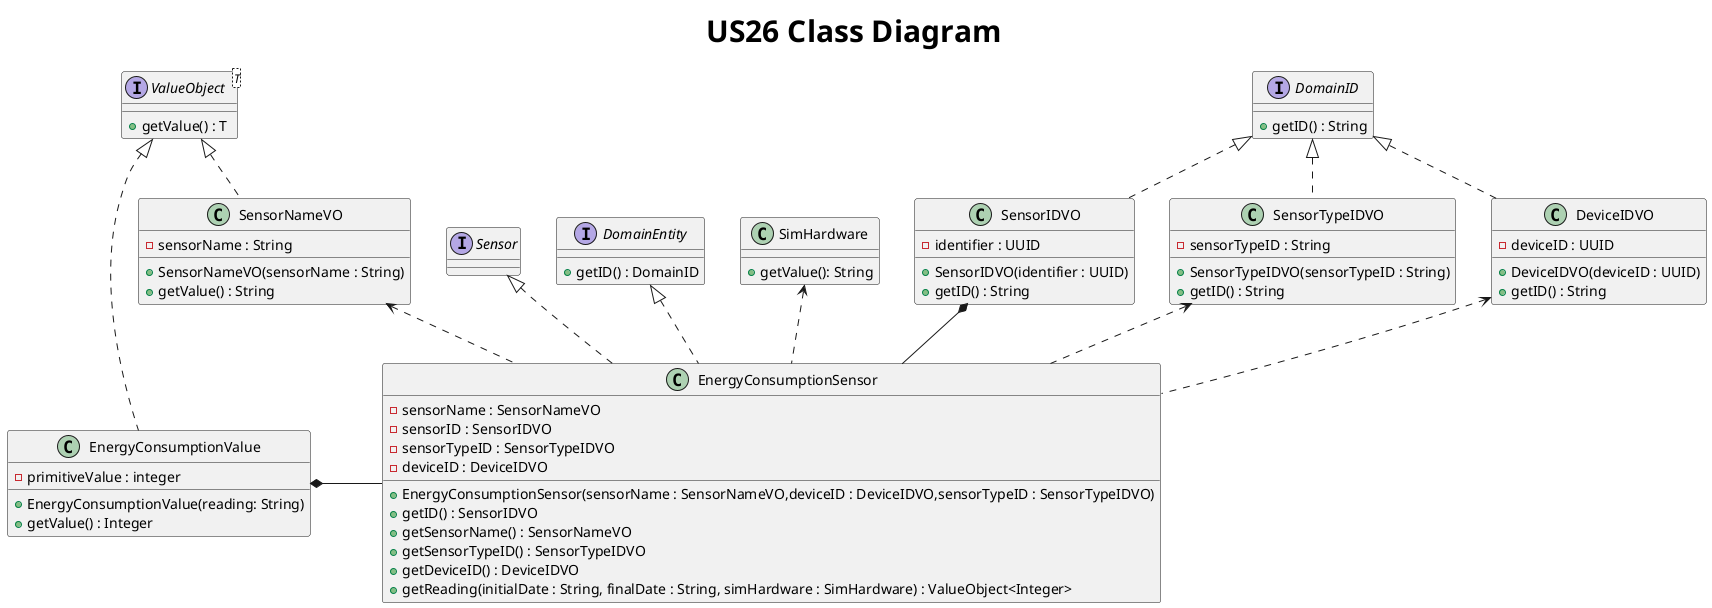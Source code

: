 @startuml
title <size: 30> US26 Class Diagram

interface Sensor {

}

interface DomainEntity{
    + getID() : DomainID
}

interface DomainID{
    + getID() : String
}

interface ValueObject<T> {
    + getValue() : T
}

class EnergyConsumptionSensor{
    - sensorName : SensorNameVO
    - sensorID : SensorIDVO
    - sensorTypeID : SensorTypeIDVO
    - deviceID : DeviceIDVO

    + EnergyConsumptionSensor(sensorName : SensorNameVO,deviceID : DeviceIDVO,sensorTypeID : SensorTypeIDVO)
    + getID() : SensorIDVO
    + getSensorName() : SensorNameVO
    + getSensorTypeID() : SensorTypeIDVO
    + getDeviceID() : DeviceIDVO
    + getReading(initialDate : String, finalDate : String, simHardware : SimHardware) : ValueObject<Integer>
}

class EnergyConsumptionValue{
    - primitiveValue : integer

    + EnergyConsumptionValue(reading: String)
    + getValue() : Integer
}

class SimHardware{
    + getValue(): String
}

class SensorNameVO{
    - sensorName : String
    + SensorNameVO(sensorName : String)
    + getValue() : String
}

class SensorIDVO{
    - identifier : UUID
    + SensorIDVO(identifier : UUID)
    + getID() : String
}


class SensorTypeIDVO{
    - sensorTypeID : String
    + SensorTypeIDVO(sensorTypeID : String)
    + getID() : String
}

class DeviceIDVO{
    - deviceID : UUID
    + DeviceIDVO(deviceID : UUID)
    + getID() : String
}


DomainEntity <|.. EnergyConsumptionSensor
Sensor <|.. EnergyConsumptionSensor
SimHardware <.. EnergyConsumptionSensor

SensorNameVO <.. EnergyConsumptionSensor
SensorIDVO *-- EnergyConsumptionSensor
EnergyConsumptionValue *--right EnergyConsumptionSensor
SensorTypeIDVO <.. EnergyConsumptionSensor
DeviceIDVO <.. EnergyConsumptionSensor

ValueObject <|.. SensorNameVO
DomainID  <|.. SensorIDVO
DomainID  <|.. SensorTypeIDVO
DomainID  <|.. DeviceIDVO

ValueObject <|.. EnergyConsumptionValue

@enduml